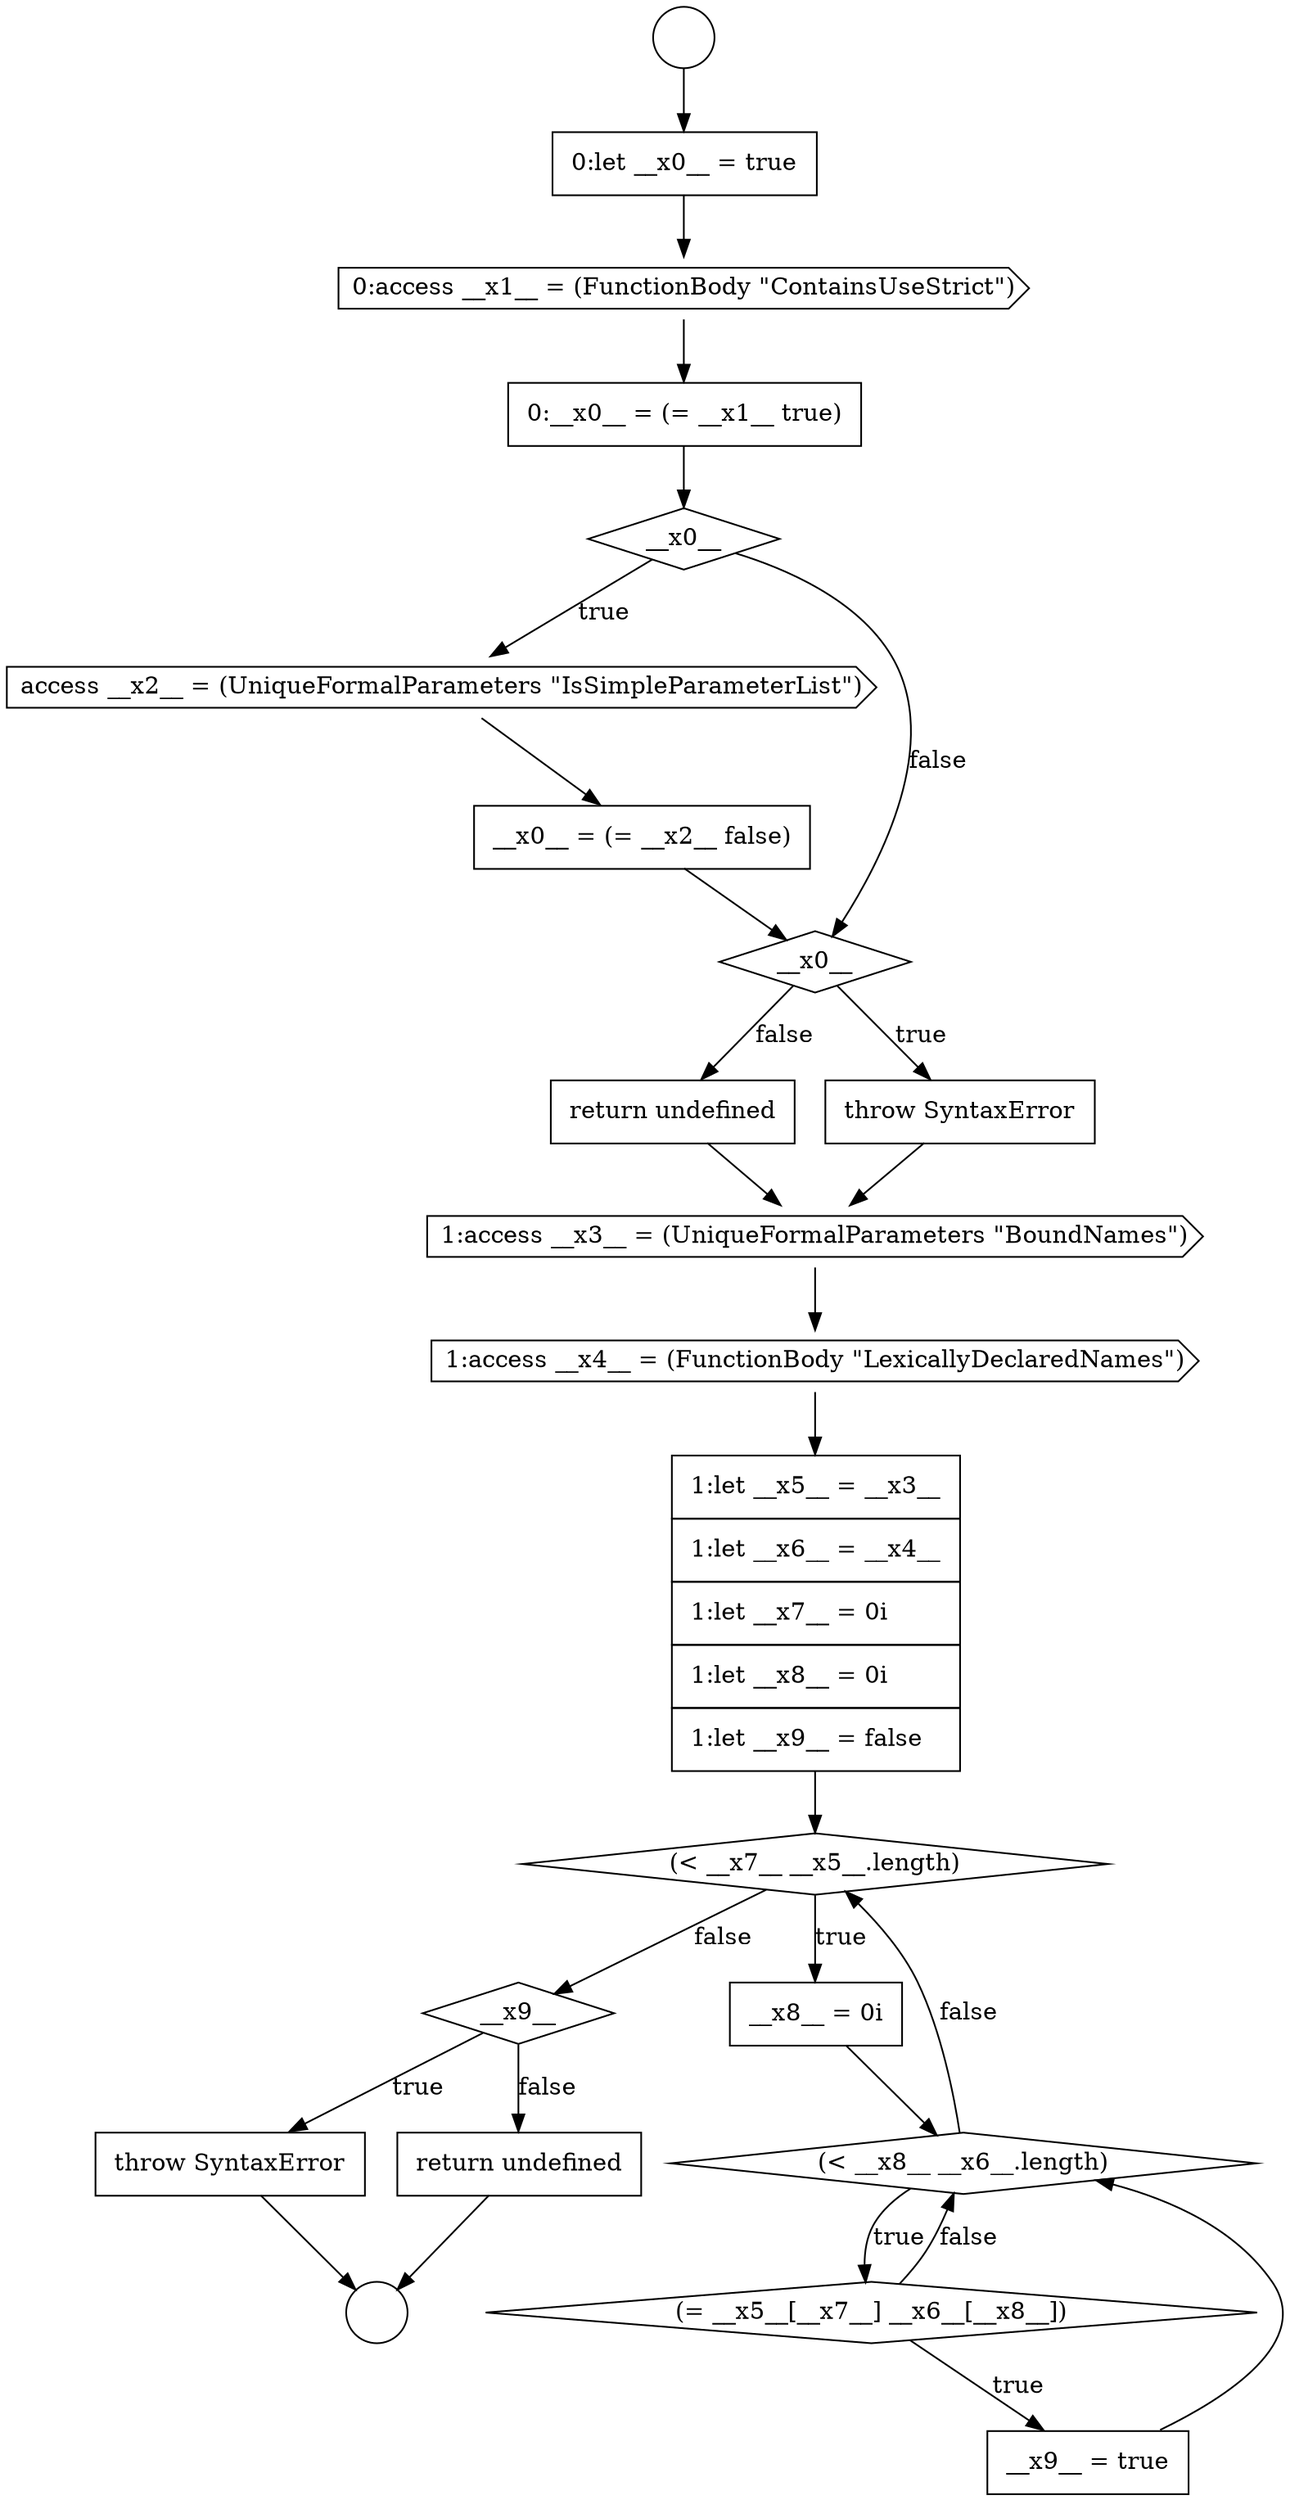 digraph {
  node19971 [shape=none, margin=0, label=<<font color="black">
    <table border="0" cellborder="1" cellspacing="0" cellpadding="10">
      <tr><td align="left">return undefined</td></tr>
    </table>
  </font>> color="black" fillcolor="white" style=filled]
  node19964 [shape=cds, label=<<font color="black">0:access __x1__ = (FunctionBody &quot;ContainsUseStrict&quot;)</font>> color="black" fillcolor="white" style=filled]
  node19975 [shape=diamond, label=<<font color="black">(&lt; __x7__ __x5__.length)</font>> color="black" fillcolor="white" style=filled]
  node19968 [shape=none, margin=0, label=<<font color="black">
    <table border="0" cellborder="1" cellspacing="0" cellpadding="10">
      <tr><td align="left">__x0__ = (= __x2__ false)</td></tr>
    </table>
  </font>> color="black" fillcolor="white" style=filled]
  node19981 [shape=none, margin=0, label=<<font color="black">
    <table border="0" cellborder="1" cellspacing="0" cellpadding="10">
      <tr><td align="left">throw SyntaxError</td></tr>
    </table>
  </font>> color="black" fillcolor="white" style=filled]
  node19967 [shape=cds, label=<<font color="black">access __x2__ = (UniqueFormalParameters &quot;IsSimpleParameterList&quot;)</font>> color="black" fillcolor="white" style=filled]
  node19980 [shape=diamond, label=<<font color="black">__x9__</font>> color="black" fillcolor="white" style=filled]
  node19977 [shape=diamond, label=<<font color="black">(&lt; __x8__ __x6__.length)</font>> color="black" fillcolor="white" style=filled]
  node19966 [shape=diamond, label=<<font color="black">__x0__</font>> color="black" fillcolor="white" style=filled]
  node19973 [shape=cds, label=<<font color="black">1:access __x4__ = (FunctionBody &quot;LexicallyDeclaredNames&quot;)</font>> color="black" fillcolor="white" style=filled]
  node19962 [shape=circle label=" " color="black" fillcolor="white" style=filled]
  node19969 [shape=diamond, label=<<font color="black">__x0__</font>> color="black" fillcolor="white" style=filled]
  node19978 [shape=diamond, label=<<font color="black">(= __x5__[__x7__] __x6__[__x8__])</font>> color="black" fillcolor="white" style=filled]
  node19970 [shape=none, margin=0, label=<<font color="black">
    <table border="0" cellborder="1" cellspacing="0" cellpadding="10">
      <tr><td align="left">throw SyntaxError</td></tr>
    </table>
  </font>> color="black" fillcolor="white" style=filled]
  node19979 [shape=none, margin=0, label=<<font color="black">
    <table border="0" cellborder="1" cellspacing="0" cellpadding="10">
      <tr><td align="left">__x9__ = true</td></tr>
    </table>
  </font>> color="black" fillcolor="white" style=filled]
  node19982 [shape=none, margin=0, label=<<font color="black">
    <table border="0" cellborder="1" cellspacing="0" cellpadding="10">
      <tr><td align="left">return undefined</td></tr>
    </table>
  </font>> color="black" fillcolor="white" style=filled]
  node19972 [shape=cds, label=<<font color="black">1:access __x3__ = (UniqueFormalParameters &quot;BoundNames&quot;)</font>> color="black" fillcolor="white" style=filled]
  node19963 [shape=none, margin=0, label=<<font color="black">
    <table border="0" cellborder="1" cellspacing="0" cellpadding="10">
      <tr><td align="left">0:let __x0__ = true</td></tr>
    </table>
  </font>> color="black" fillcolor="white" style=filled]
  node19965 [shape=none, margin=0, label=<<font color="black">
    <table border="0" cellborder="1" cellspacing="0" cellpadding="10">
      <tr><td align="left">0:__x0__ = (= __x1__ true)</td></tr>
    </table>
  </font>> color="black" fillcolor="white" style=filled]
  node19976 [shape=none, margin=0, label=<<font color="black">
    <table border="0" cellborder="1" cellspacing="0" cellpadding="10">
      <tr><td align="left">__x8__ = 0i</td></tr>
    </table>
  </font>> color="black" fillcolor="white" style=filled]
  node19974 [shape=none, margin=0, label=<<font color="black">
    <table border="0" cellborder="1" cellspacing="0" cellpadding="10">
      <tr><td align="left">1:let __x5__ = __x3__</td></tr>
      <tr><td align="left">1:let __x6__ = __x4__</td></tr>
      <tr><td align="left">1:let __x7__ = 0i</td></tr>
      <tr><td align="left">1:let __x8__ = 0i</td></tr>
      <tr><td align="left">1:let __x9__ = false</td></tr>
    </table>
  </font>> color="black" fillcolor="white" style=filled]
  node19961 [shape=circle label=" " color="black" fillcolor="white" style=filled]
  node19961 -> node19963 [ color="black"]
  node19970 -> node19972 [ color="black"]
  node19963 -> node19964 [ color="black"]
  node19982 -> node19962 [ color="black"]
  node19964 -> node19965 [ color="black"]
  node19981 -> node19962 [ color="black"]
  node19966 -> node19967 [label=<<font color="black">true</font>> color="black"]
  node19966 -> node19969 [label=<<font color="black">false</font>> color="black"]
  node19968 -> node19969 [ color="black"]
  node19974 -> node19975 [ color="black"]
  node19975 -> node19976 [label=<<font color="black">true</font>> color="black"]
  node19975 -> node19980 [label=<<font color="black">false</font>> color="black"]
  node19973 -> node19974 [ color="black"]
  node19971 -> node19972 [ color="black"]
  node19977 -> node19978 [label=<<font color="black">true</font>> color="black"]
  node19977 -> node19975 [label=<<font color="black">false</font>> color="black"]
  node19972 -> node19973 [ color="black"]
  node19979 -> node19977 [ color="black"]
  node19967 -> node19968 [ color="black"]
  node19969 -> node19970 [label=<<font color="black">true</font>> color="black"]
  node19969 -> node19971 [label=<<font color="black">false</font>> color="black"]
  node19965 -> node19966 [ color="black"]
  node19978 -> node19979 [label=<<font color="black">true</font>> color="black"]
  node19978 -> node19977 [label=<<font color="black">false</font>> color="black"]
  node19980 -> node19981 [label=<<font color="black">true</font>> color="black"]
  node19980 -> node19982 [label=<<font color="black">false</font>> color="black"]
  node19976 -> node19977 [ color="black"]
}
